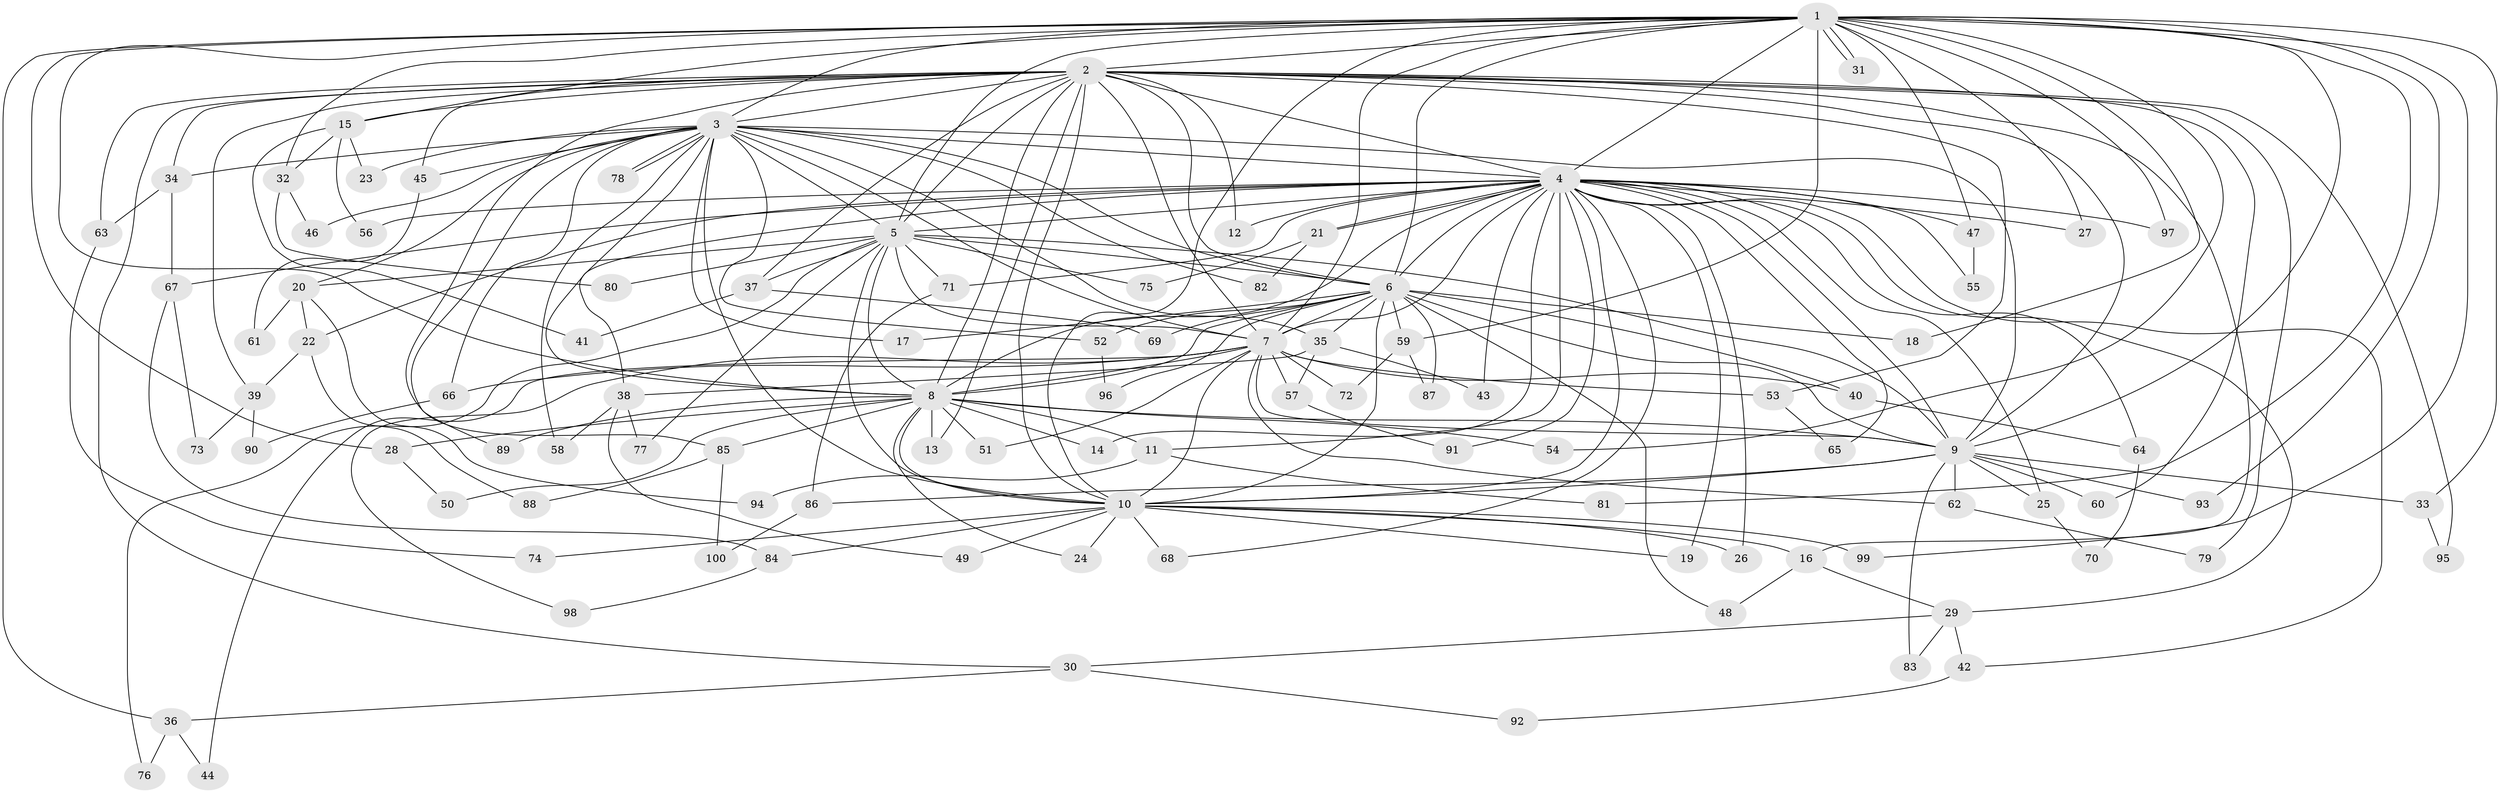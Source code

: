 // Generated by graph-tools (version 1.1) at 2025/25/03/09/25 03:25:39]
// undirected, 100 vertices, 225 edges
graph export_dot {
graph [start="1"]
  node [color=gray90,style=filled];
  1;
  2;
  3;
  4;
  5;
  6;
  7;
  8;
  9;
  10;
  11;
  12;
  13;
  14;
  15;
  16;
  17;
  18;
  19;
  20;
  21;
  22;
  23;
  24;
  25;
  26;
  27;
  28;
  29;
  30;
  31;
  32;
  33;
  34;
  35;
  36;
  37;
  38;
  39;
  40;
  41;
  42;
  43;
  44;
  45;
  46;
  47;
  48;
  49;
  50;
  51;
  52;
  53;
  54;
  55;
  56;
  57;
  58;
  59;
  60;
  61;
  62;
  63;
  64;
  65;
  66;
  67;
  68;
  69;
  70;
  71;
  72;
  73;
  74;
  75;
  76;
  77;
  78;
  79;
  80;
  81;
  82;
  83;
  84;
  85;
  86;
  87;
  88;
  89;
  90;
  91;
  92;
  93;
  94;
  95;
  96;
  97;
  98;
  99;
  100;
  1 -- 2;
  1 -- 3;
  1 -- 4;
  1 -- 5;
  1 -- 6;
  1 -- 7;
  1 -- 8;
  1 -- 9;
  1 -- 10;
  1 -- 15;
  1 -- 18;
  1 -- 27;
  1 -- 28;
  1 -- 31;
  1 -- 31;
  1 -- 32;
  1 -- 33;
  1 -- 36;
  1 -- 47;
  1 -- 54;
  1 -- 59;
  1 -- 81;
  1 -- 93;
  1 -- 97;
  1 -- 99;
  2 -- 3;
  2 -- 4;
  2 -- 5;
  2 -- 6;
  2 -- 7;
  2 -- 8;
  2 -- 9;
  2 -- 10;
  2 -- 12;
  2 -- 13;
  2 -- 15;
  2 -- 16;
  2 -- 30;
  2 -- 34;
  2 -- 37;
  2 -- 39;
  2 -- 45;
  2 -- 53;
  2 -- 60;
  2 -- 63;
  2 -- 79;
  2 -- 85;
  2 -- 95;
  3 -- 4;
  3 -- 5;
  3 -- 6;
  3 -- 7;
  3 -- 8;
  3 -- 9;
  3 -- 10;
  3 -- 17;
  3 -- 20;
  3 -- 23;
  3 -- 34;
  3 -- 35;
  3 -- 45;
  3 -- 46;
  3 -- 52;
  3 -- 58;
  3 -- 66;
  3 -- 78;
  3 -- 78;
  3 -- 82;
  3 -- 89;
  4 -- 5;
  4 -- 6;
  4 -- 7;
  4 -- 8;
  4 -- 9;
  4 -- 10;
  4 -- 11;
  4 -- 12;
  4 -- 14;
  4 -- 19;
  4 -- 21;
  4 -- 21;
  4 -- 22;
  4 -- 25;
  4 -- 26;
  4 -- 27;
  4 -- 29;
  4 -- 38;
  4 -- 42;
  4 -- 43;
  4 -- 47;
  4 -- 55;
  4 -- 56;
  4 -- 64;
  4 -- 65;
  4 -- 67;
  4 -- 68;
  4 -- 71;
  4 -- 91;
  4 -- 97;
  5 -- 6;
  5 -- 7;
  5 -- 8;
  5 -- 9;
  5 -- 10;
  5 -- 20;
  5 -- 37;
  5 -- 71;
  5 -- 75;
  5 -- 76;
  5 -- 77;
  5 -- 80;
  6 -- 7;
  6 -- 8;
  6 -- 9;
  6 -- 10;
  6 -- 17;
  6 -- 18;
  6 -- 35;
  6 -- 40;
  6 -- 48;
  6 -- 52;
  6 -- 59;
  6 -- 69;
  6 -- 87;
  6 -- 96;
  7 -- 8;
  7 -- 9;
  7 -- 10;
  7 -- 40;
  7 -- 44;
  7 -- 51;
  7 -- 53;
  7 -- 57;
  7 -- 62;
  7 -- 66;
  7 -- 72;
  7 -- 98;
  8 -- 9;
  8 -- 10;
  8 -- 11;
  8 -- 13;
  8 -- 14;
  8 -- 24;
  8 -- 28;
  8 -- 50;
  8 -- 51;
  8 -- 54;
  8 -- 85;
  8 -- 89;
  9 -- 10;
  9 -- 25;
  9 -- 33;
  9 -- 60;
  9 -- 62;
  9 -- 83;
  9 -- 86;
  9 -- 93;
  10 -- 16;
  10 -- 19;
  10 -- 24;
  10 -- 26;
  10 -- 49;
  10 -- 68;
  10 -- 74;
  10 -- 84;
  10 -- 99;
  11 -- 81;
  11 -- 94;
  15 -- 23;
  15 -- 32;
  15 -- 41;
  15 -- 56;
  16 -- 29;
  16 -- 48;
  20 -- 22;
  20 -- 61;
  20 -- 94;
  21 -- 75;
  21 -- 82;
  22 -- 39;
  22 -- 88;
  25 -- 70;
  28 -- 50;
  29 -- 30;
  29 -- 42;
  29 -- 83;
  30 -- 36;
  30 -- 92;
  32 -- 46;
  32 -- 80;
  33 -- 95;
  34 -- 63;
  34 -- 67;
  35 -- 38;
  35 -- 43;
  35 -- 57;
  36 -- 44;
  36 -- 76;
  37 -- 41;
  37 -- 69;
  38 -- 49;
  38 -- 58;
  38 -- 77;
  39 -- 73;
  39 -- 90;
  40 -- 64;
  42 -- 92;
  45 -- 61;
  47 -- 55;
  52 -- 96;
  53 -- 65;
  57 -- 91;
  59 -- 72;
  59 -- 87;
  62 -- 79;
  63 -- 74;
  64 -- 70;
  66 -- 90;
  67 -- 73;
  67 -- 84;
  71 -- 86;
  84 -- 98;
  85 -- 88;
  85 -- 100;
  86 -- 100;
}
